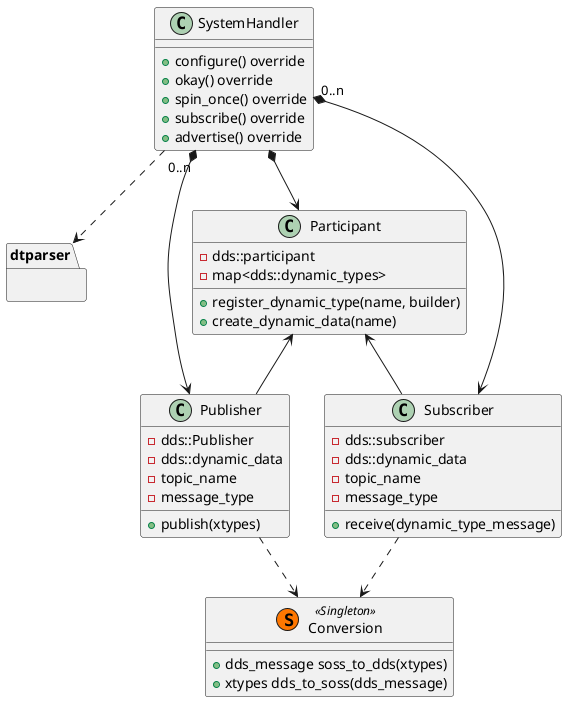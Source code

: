 @startuml

SystemHandler "0..n" *--> Publisher
SystemHandler "0..n" *--> Subscriber
SystemHandler *--> Participant
SystemHandler ..> dtparser

Participant <-- Publisher
Participant <-- Subscriber

Publisher ..> Conversion
Subscriber ..> Conversion

class SystemHandler {
    + configure() override
    + okay() override
    + spin_once() override
    + subscribe() override
    + advertise() override
}

class Participant {
    - dds::participant
    - map<dds::dynamic_types>
    + register_dynamic_type(name, builder)
    + create_dynamic_data(name)
}

class Publisher {
    - dds::Publisher
    - dds::dynamic_data
    - topic_name
    - message_type
    + publish(xtypes)
}

class Subscriber {
    - dds::subscriber
    - dds::dynamic_data
    - topic_name
    - message_type
    + receive(dynamic_type_message)
}

class Conversion << (S,#FF7700) Singleton >> {
    + dds_message soss_to_dds(xtypes)
    + xtypes dds_to_soss(dds_message)
}

package dtparser {
}

@enduml

